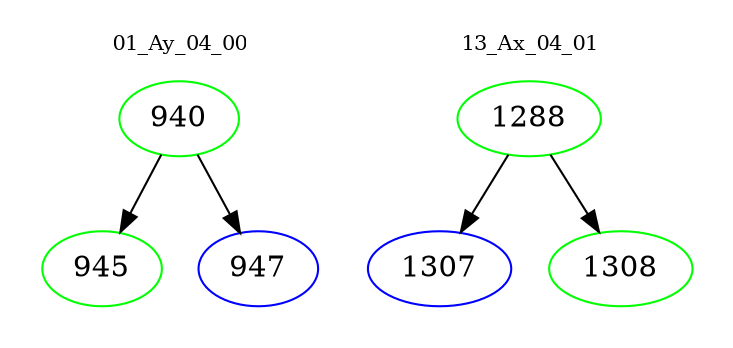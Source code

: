 digraph{
subgraph cluster_0 {
color = white
label = "01_Ay_04_00";
fontsize=10;
T0_940 [label="940", color="green"]
T0_940 -> T0_945 [color="black"]
T0_945 [label="945", color="green"]
T0_940 -> T0_947 [color="black"]
T0_947 [label="947", color="blue"]
}
subgraph cluster_1 {
color = white
label = "13_Ax_04_01";
fontsize=10;
T1_1288 [label="1288", color="green"]
T1_1288 -> T1_1307 [color="black"]
T1_1307 [label="1307", color="blue"]
T1_1288 -> T1_1308 [color="black"]
T1_1308 [label="1308", color="green"]
}
}

